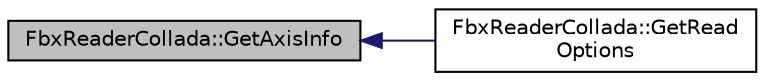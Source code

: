 digraph "FbxReaderCollada::GetAxisInfo"
{
  edge [fontname="Helvetica",fontsize="10",labelfontname="Helvetica",labelfontsize="10"];
  node [fontname="Helvetica",fontsize="10",shape=record];
  rankdir="LR";
  Node9 [label="FbxReaderCollada::GetAxisInfo",height=0.2,width=0.4,color="black", fillcolor="grey75", style="filled", fontcolor="black"];
  Node9 -> Node10 [dir="back",color="midnightblue",fontsize="10",style="solid",fontname="Helvetica"];
  Node10 [label="FbxReaderCollada::GetRead\lOptions",height=0.2,width=0.4,color="black", fillcolor="white", style="filled",URL="$class_fbx_reader_collada.html#a23cea871d527b8695ebdeade47b1938e"];
}
